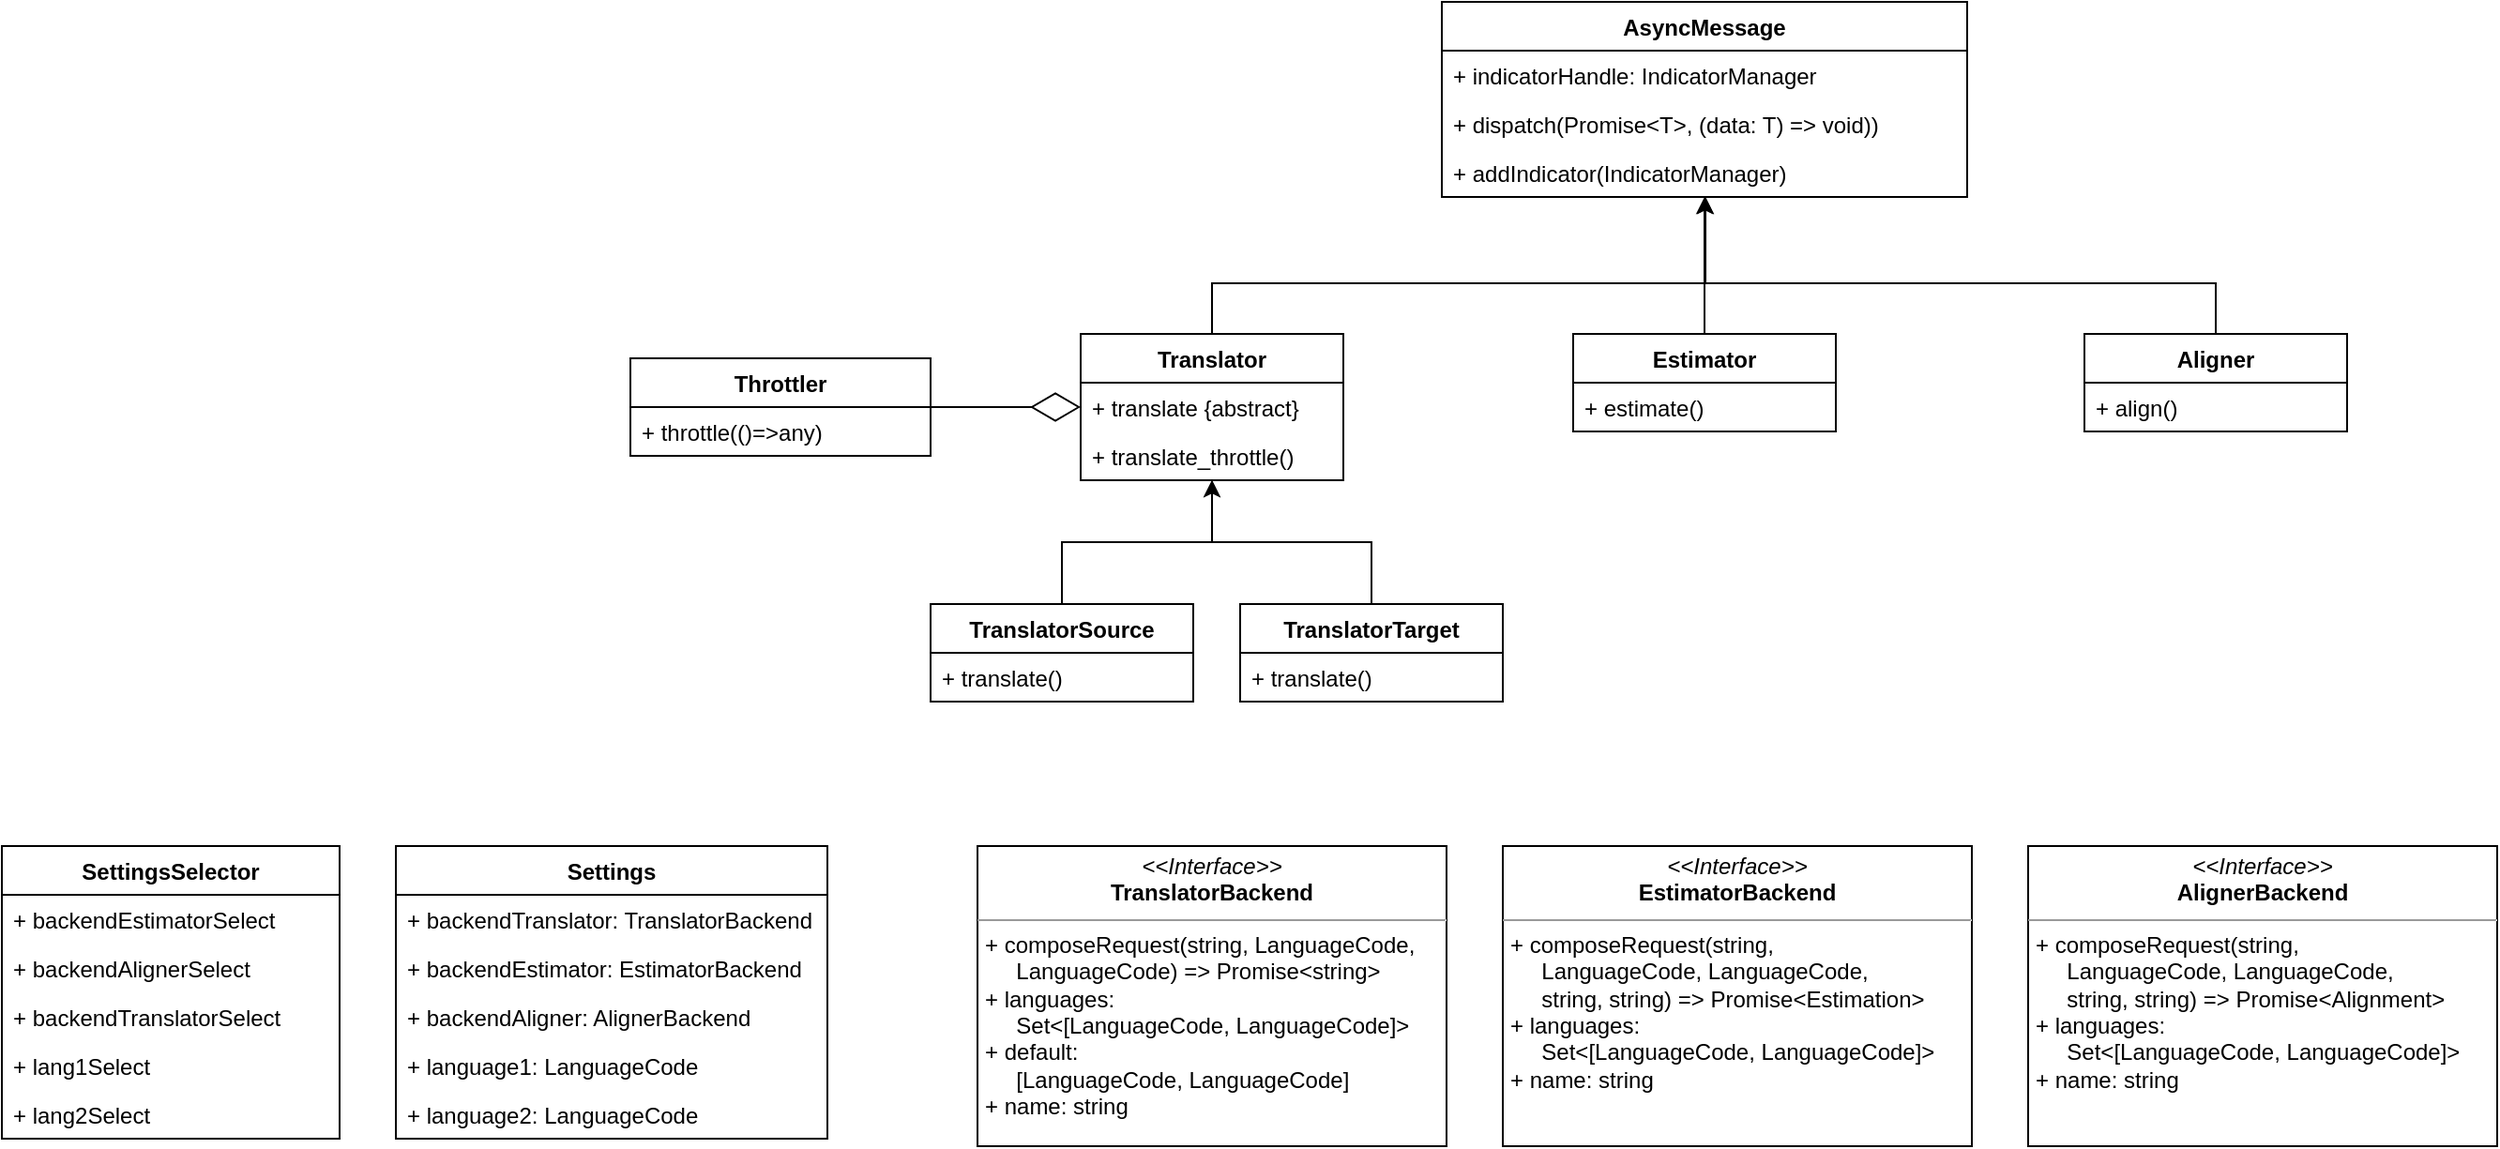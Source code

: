 <mxfile version="11.0.5"><diagram id="BZY8XGsUDht0dMiKtglb" name="Page-1"><mxGraphModel dx="1822" dy="956" grid="0" gridSize="10" guides="1" tooltips="1" connect="1" arrows="1" fold="1" page="0" pageScale="1" pageWidth="827" pageHeight="1169" math="0" shadow="0"><root><mxCell id="0"/><mxCell id="1" parent="0"/><mxCell id="A6VHRnplj_fA71H_J_nN-30" value="AsyncMessage" style="swimlane;fontStyle=1;childLayout=stackLayout;horizontal=1;startSize=26;fillColor=none;horizontalStack=0;resizeParent=1;resizeParentMax=0;resizeLast=0;collapsible=1;marginBottom=0;" vertex="1" parent="1"><mxGeometry x="507.5" y="190" width="280" height="104" as="geometry"/></mxCell><mxCell id="A6VHRnplj_fA71H_J_nN-34" value="+ indicatorHandle: IndicatorManager" style="text;strokeColor=none;fillColor=none;align=left;verticalAlign=top;spacingLeft=4;spacingRight=4;overflow=hidden;rotatable=0;points=[[0,0.5],[1,0.5]];portConstraint=eastwest;" vertex="1" parent="A6VHRnplj_fA71H_J_nN-30"><mxGeometry y="26" width="280" height="26" as="geometry"/></mxCell><mxCell id="A6VHRnplj_fA71H_J_nN-35" value="+ dispatch(Promise&lt;T&gt;, (data: T) =&gt; void))" style="text;strokeColor=none;fillColor=none;align=left;verticalAlign=top;spacingLeft=4;spacingRight=4;overflow=hidden;rotatable=0;points=[[0,0.5],[1,0.5]];portConstraint=eastwest;" vertex="1" parent="A6VHRnplj_fA71H_J_nN-30"><mxGeometry y="52" width="280" height="26" as="geometry"/></mxCell><mxCell id="A6VHRnplj_fA71H_J_nN-31" value="+ addIndicator(IndicatorManager)" style="text;strokeColor=none;fillColor=none;align=left;verticalAlign=top;spacingLeft=4;spacingRight=4;overflow=hidden;rotatable=0;points=[[0,0.5],[1,0.5]];portConstraint=eastwest;" vertex="1" parent="A6VHRnplj_fA71H_J_nN-30"><mxGeometry y="78" width="280" height="26" as="geometry"/></mxCell><mxCell id="A6VHRnplj_fA71H_J_nN-54" style="edgeStyle=orthogonalEdgeStyle;rounded=0;orthogonalLoop=1;jettySize=auto;html=1;" edge="1" parent="1" source="A6VHRnplj_fA71H_J_nN-40" target="A6VHRnplj_fA71H_J_nN-30"><mxGeometry relative="1" as="geometry"><Array as="points"><mxPoint x="920" y="340"/><mxPoint x="648" y="340"/></Array></mxGeometry></mxCell><mxCell id="A6VHRnplj_fA71H_J_nN-40" value="Aligner" style="swimlane;fontStyle=1;childLayout=stackLayout;horizontal=1;startSize=26;fillColor=none;horizontalStack=0;resizeParent=1;resizeParentMax=0;resizeLast=0;collapsible=1;marginBottom=0;" vertex="1" parent="1"><mxGeometry x="850" y="367" width="140" height="52" as="geometry"/></mxCell><mxCell id="A6VHRnplj_fA71H_J_nN-41" value="+ align()" style="text;strokeColor=none;fillColor=none;align=left;verticalAlign=top;spacingLeft=4;spacingRight=4;overflow=hidden;rotatable=0;points=[[0,0.5],[1,0.5]];portConstraint=eastwest;" vertex="1" parent="A6VHRnplj_fA71H_J_nN-40"><mxGeometry y="26" width="140" height="26" as="geometry"/></mxCell><mxCell id="A6VHRnplj_fA71H_J_nN-52" style="edgeStyle=orthogonalEdgeStyle;rounded=0;orthogonalLoop=1;jettySize=auto;html=1;" edge="1" parent="1" source="A6VHRnplj_fA71H_J_nN-45" target="A6VHRnplj_fA71H_J_nN-30"><mxGeometry relative="1" as="geometry"/></mxCell><mxCell id="A6VHRnplj_fA71H_J_nN-45" value="Estimator" style="swimlane;fontStyle=1;childLayout=stackLayout;horizontal=1;startSize=26;fillColor=none;horizontalStack=0;resizeParent=1;resizeParentMax=0;resizeLast=0;collapsible=1;marginBottom=0;" vertex="1" parent="1"><mxGeometry x="577.5" y="367" width="140" height="52" as="geometry"/></mxCell><mxCell id="A6VHRnplj_fA71H_J_nN-46" value="+ estimate()" style="text;strokeColor=none;fillColor=none;align=left;verticalAlign=top;spacingLeft=4;spacingRight=4;overflow=hidden;rotatable=0;points=[[0,0.5],[1,0.5]];portConstraint=eastwest;" vertex="1" parent="A6VHRnplj_fA71H_J_nN-45"><mxGeometry y="26" width="140" height="26" as="geometry"/></mxCell><mxCell id="A6VHRnplj_fA71H_J_nN-51" style="edgeStyle=orthogonalEdgeStyle;rounded=0;orthogonalLoop=1;jettySize=auto;html=1;" edge="1" parent="1" source="A6VHRnplj_fA71H_J_nN-47" target="A6VHRnplj_fA71H_J_nN-30"><mxGeometry relative="1" as="geometry"><Array as="points"><mxPoint x="385" y="340"/><mxPoint x="648" y="340"/></Array></mxGeometry></mxCell><mxCell id="A6VHRnplj_fA71H_J_nN-47" value="Translator" style="swimlane;fontStyle=1;childLayout=stackLayout;horizontal=1;startSize=26;fillColor=none;horizontalStack=0;resizeParent=1;resizeParentMax=0;resizeLast=0;collapsible=1;marginBottom=0;" vertex="1" parent="1"><mxGeometry x="315" y="367" width="140" height="78" as="geometry"/></mxCell><mxCell id="A6VHRnplj_fA71H_J_nN-49" value="+ translate {abstract}" style="text;strokeColor=none;fillColor=none;align=left;verticalAlign=top;spacingLeft=4;spacingRight=4;overflow=hidden;rotatable=0;points=[[0,0.5],[1,0.5]];portConstraint=eastwest;" vertex="1" parent="A6VHRnplj_fA71H_J_nN-47"><mxGeometry y="26" width="140" height="26" as="geometry"/></mxCell><mxCell id="A6VHRnplj_fA71H_J_nN-48" value="+ translate_throttle()" style="text;strokeColor=none;fillColor=none;align=left;verticalAlign=top;spacingLeft=4;spacingRight=4;overflow=hidden;rotatable=0;points=[[0,0.5],[1,0.5]];portConstraint=eastwest;" vertex="1" parent="A6VHRnplj_fA71H_J_nN-47"><mxGeometry y="52" width="140" height="26" as="geometry"/></mxCell><mxCell id="A6VHRnplj_fA71H_J_nN-55" value="SettingsSelector" style="swimlane;fontStyle=1;childLayout=stackLayout;horizontal=1;startSize=26;fillColor=none;horizontalStack=0;resizeParent=1;resizeParentMax=0;resizeLast=0;collapsible=1;marginBottom=0;" vertex="1" parent="1"><mxGeometry x="-260" y="640" width="180" height="156" as="geometry"/></mxCell><mxCell id="A6VHRnplj_fA71H_J_nN-64" value="+ backendEstimatorSelect" style="text;strokeColor=none;fillColor=none;align=left;verticalAlign=top;spacingLeft=4;spacingRight=4;overflow=hidden;rotatable=0;points=[[0,0.5],[1,0.5]];portConstraint=eastwest;" vertex="1" parent="A6VHRnplj_fA71H_J_nN-55"><mxGeometry y="26" width="180" height="26" as="geometry"/></mxCell><mxCell id="A6VHRnplj_fA71H_J_nN-63" value="+ backendAlignerSelect" style="text;strokeColor=none;fillColor=none;align=left;verticalAlign=top;spacingLeft=4;spacingRight=4;overflow=hidden;rotatable=0;points=[[0,0.5],[1,0.5]];portConstraint=eastwest;" vertex="1" parent="A6VHRnplj_fA71H_J_nN-55"><mxGeometry y="52" width="180" height="26" as="geometry"/></mxCell><mxCell id="A6VHRnplj_fA71H_J_nN-56" value="+ backendTranslatorSelect" style="text;strokeColor=none;fillColor=none;align=left;verticalAlign=top;spacingLeft=4;spacingRight=4;overflow=hidden;rotatable=0;points=[[0,0.5],[1,0.5]];portConstraint=eastwest;" vertex="1" parent="A6VHRnplj_fA71H_J_nN-55"><mxGeometry y="78" width="180" height="26" as="geometry"/></mxCell><mxCell id="A6VHRnplj_fA71H_J_nN-57" value="+ lang1Select" style="text;strokeColor=none;fillColor=none;align=left;verticalAlign=top;spacingLeft=4;spacingRight=4;overflow=hidden;rotatable=0;points=[[0,0.5],[1,0.5]];portConstraint=eastwest;" vertex="1" parent="A6VHRnplj_fA71H_J_nN-55"><mxGeometry y="104" width="180" height="26" as="geometry"/></mxCell><mxCell id="A6VHRnplj_fA71H_J_nN-58" value="+ lang2Select" style="text;strokeColor=none;fillColor=none;align=left;verticalAlign=top;spacingLeft=4;spacingRight=4;overflow=hidden;rotatable=0;points=[[0,0.5],[1,0.5]];portConstraint=eastwest;" vertex="1" parent="A6VHRnplj_fA71H_J_nN-55"><mxGeometry y="130" width="180" height="26" as="geometry"/></mxCell><mxCell id="A6VHRnplj_fA71H_J_nN-59" value="Throttler" style="swimlane;fontStyle=1;childLayout=stackLayout;horizontal=1;startSize=26;fillColor=none;horizontalStack=0;resizeParent=1;resizeParentMax=0;resizeLast=0;collapsible=1;marginBottom=0;" vertex="1" parent="1"><mxGeometry x="75" y="380" width="160" height="52" as="geometry"/></mxCell><mxCell id="A6VHRnplj_fA71H_J_nN-60" value="+ throttle(()=&gt;any)" style="text;strokeColor=none;fillColor=none;align=left;verticalAlign=top;spacingLeft=4;spacingRight=4;overflow=hidden;rotatable=0;points=[[0,0.5],[1,0.5]];portConstraint=eastwest;" vertex="1" parent="A6VHRnplj_fA71H_J_nN-59"><mxGeometry y="26" width="160" height="26" as="geometry"/></mxCell><mxCell id="A6VHRnplj_fA71H_J_nN-75" style="edgeStyle=orthogonalEdgeStyle;rounded=0;orthogonalLoop=1;jettySize=auto;html=1;" edge="1" parent="1" source="A6VHRnplj_fA71H_J_nN-65" target="A6VHRnplj_fA71H_J_nN-47"><mxGeometry relative="1" as="geometry"/></mxCell><mxCell id="A6VHRnplj_fA71H_J_nN-65" value="TranslatorSource" style="swimlane;fontStyle=1;childLayout=stackLayout;horizontal=1;startSize=26;fillColor=none;horizontalStack=0;resizeParent=1;resizeParentMax=0;resizeLast=0;collapsible=1;marginBottom=0;" vertex="1" parent="1"><mxGeometry x="235" y="511" width="140" height="52" as="geometry"/></mxCell><mxCell id="A6VHRnplj_fA71H_J_nN-66" value="+ translate()" style="text;strokeColor=none;fillColor=none;align=left;verticalAlign=top;spacingLeft=4;spacingRight=4;overflow=hidden;rotatable=0;points=[[0,0.5],[1,0.5]];portConstraint=eastwest;" vertex="1" parent="A6VHRnplj_fA71H_J_nN-65"><mxGeometry y="26" width="140" height="26" as="geometry"/></mxCell><mxCell id="A6VHRnplj_fA71H_J_nN-76" style="edgeStyle=orthogonalEdgeStyle;rounded=0;orthogonalLoop=1;jettySize=auto;html=1;" edge="1" parent="1" source="A6VHRnplj_fA71H_J_nN-73" target="A6VHRnplj_fA71H_J_nN-47"><mxGeometry relative="1" as="geometry"/></mxCell><mxCell id="A6VHRnplj_fA71H_J_nN-73" value="TranslatorTarget" style="swimlane;fontStyle=1;childLayout=stackLayout;horizontal=1;startSize=26;fillColor=none;horizontalStack=0;resizeParent=1;resizeParentMax=0;resizeLast=0;collapsible=1;marginBottom=0;" vertex="1" parent="1"><mxGeometry x="400" y="511" width="140" height="52" as="geometry"/></mxCell><mxCell id="A6VHRnplj_fA71H_J_nN-74" value="+ translate()" style="text;strokeColor=none;fillColor=none;align=left;verticalAlign=top;spacingLeft=4;spacingRight=4;overflow=hidden;rotatable=0;points=[[0,0.5],[1,0.5]];portConstraint=eastwest;" vertex="1" parent="A6VHRnplj_fA71H_J_nN-73"><mxGeometry y="26" width="140" height="26" as="geometry"/></mxCell><mxCell id="A6VHRnplj_fA71H_J_nN-77" value="&lt;p style=&quot;margin: 0px ; margin-top: 4px ; text-align: center&quot;&gt;&lt;i&gt;&amp;lt;&amp;lt;Interface&amp;gt;&amp;gt;&lt;/i&gt;&lt;br&gt;&lt;b&gt;TranslatorBackend&lt;/b&gt;&lt;/p&gt;&lt;hr size=&quot;1&quot;&gt;&lt;p style=&quot;margin: 0px ; margin-left: 4px&quot;&gt;+ composeRequest(string, LanguageCode,&lt;br&gt;&amp;nbsp; &amp;nbsp; &amp;nbsp;LanguageCode) =&amp;gt; Promise&amp;lt;string&amp;gt;&lt;/p&gt;&lt;p style=&quot;margin: 0px ; margin-left: 4px&quot;&gt;+ languages:&lt;br&gt;&amp;nbsp; &amp;nbsp; &amp;nbsp;Set&amp;lt;[LanguageCode, LanguageCode]&amp;gt;&lt;br&gt;+ default:&lt;br&gt;&amp;nbsp; &amp;nbsp; &amp;nbsp;[LanguageCode, LanguageCode]&lt;br&gt;+ name: string&lt;/p&gt;" style="verticalAlign=top;align=left;overflow=fill;fontSize=12;fontFamily=Helvetica;html=1;" vertex="1" parent="1"><mxGeometry x="260" y="640" width="250" height="160" as="geometry"/></mxCell><mxCell id="A6VHRnplj_fA71H_J_nN-78" value="&lt;p style=&quot;margin: 0px ; margin-top: 4px ; text-align: center&quot;&gt;&lt;i&gt;&amp;lt;&amp;lt;Interface&amp;gt;&amp;gt;&lt;/i&gt;&lt;br&gt;&lt;b&gt;EstimatorBackend&lt;/b&gt;&lt;/p&gt;&lt;hr size=&quot;1&quot;&gt;&lt;p style=&quot;margin: 0px ; margin-left: 4px&quot;&gt;+ composeRequest(string,&lt;br&gt;&amp;nbsp; &amp;nbsp; &amp;nbsp;LanguageCode, LanguageCode,&lt;br&gt;&amp;nbsp; &amp;nbsp; &amp;nbsp;string, string) =&amp;gt; Promise&amp;lt;Estimation&amp;gt;&lt;br&gt;&lt;/p&gt;&lt;p style=&quot;margin: 0px ; margin-left: 4px&quot;&gt;+ languages:&lt;br&gt;&amp;nbsp; &amp;nbsp; &amp;nbsp;Set&amp;lt;[LanguageCode, LanguageCode]&amp;gt;&lt;br&gt;+ name: string&lt;/p&gt;" style="verticalAlign=top;align=left;overflow=fill;fontSize=12;fontFamily=Helvetica;html=1;" vertex="1" parent="1"><mxGeometry x="540" y="640" width="250" height="160" as="geometry"/></mxCell><mxCell id="A6VHRnplj_fA71H_J_nN-80" value="&lt;p style=&quot;margin: 0px ; margin-top: 4px ; text-align: center&quot;&gt;&lt;i&gt;&amp;lt;&amp;lt;Interface&amp;gt;&amp;gt;&lt;/i&gt;&lt;br&gt;&lt;b&gt;AlignerBackend&lt;/b&gt;&lt;/p&gt;&lt;hr size=&quot;1&quot;&gt;&lt;p style=&quot;margin: 0px ; margin-left: 4px&quot;&gt;+ composeRequest(string,&lt;br&gt;&amp;nbsp; &amp;nbsp; &amp;nbsp;LanguageCode, LanguageCode,&lt;br&gt;&amp;nbsp; &amp;nbsp; &amp;nbsp;string, string) =&amp;gt; Promise&amp;lt;Alignment&amp;gt;&lt;/p&gt;&lt;p style=&quot;margin: 0px ; margin-left: 4px&quot;&gt;+ languages:&lt;br&gt;&amp;nbsp; &amp;nbsp; &amp;nbsp;Set&amp;lt;[LanguageCode, LanguageCode]&amp;gt;&lt;br&gt;+ name: string&lt;/p&gt;" style="verticalAlign=top;align=left;overflow=fill;fontSize=12;fontFamily=Helvetica;html=1;" vertex="1" parent="1"><mxGeometry x="820" y="640" width="250" height="160" as="geometry"/></mxCell><mxCell id="A6VHRnplj_fA71H_J_nN-81" value="Settings" style="swimlane;fontStyle=1;childLayout=stackLayout;horizontal=1;startSize=26;fillColor=none;horizontalStack=0;resizeParent=1;resizeParentMax=0;resizeLast=0;collapsible=1;marginBottom=0;" vertex="1" parent="1"><mxGeometry x="-50" y="640" width="230" height="156" as="geometry"/></mxCell><mxCell id="A6VHRnplj_fA71H_J_nN-82" value="+ backendTranslator: TranslatorBackend" style="text;strokeColor=none;fillColor=none;align=left;verticalAlign=top;spacingLeft=4;spacingRight=4;overflow=hidden;rotatable=0;points=[[0,0.5],[1,0.5]];portConstraint=eastwest;" vertex="1" parent="A6VHRnplj_fA71H_J_nN-81"><mxGeometry y="26" width="230" height="26" as="geometry"/></mxCell><mxCell id="A6VHRnplj_fA71H_J_nN-83" value="+ backendEstimator: EstimatorBackend" style="text;strokeColor=none;fillColor=none;align=left;verticalAlign=top;spacingLeft=4;spacingRight=4;overflow=hidden;rotatable=0;points=[[0,0.5],[1,0.5]];portConstraint=eastwest;" vertex="1" parent="A6VHRnplj_fA71H_J_nN-81"><mxGeometry y="52" width="230" height="26" as="geometry"/></mxCell><mxCell id="A6VHRnplj_fA71H_J_nN-84" value="+ backendAligner: AlignerBackend" style="text;strokeColor=none;fillColor=none;align=left;verticalAlign=top;spacingLeft=4;spacingRight=4;overflow=hidden;rotatable=0;points=[[0,0.5],[1,0.5]];portConstraint=eastwest;" vertex="1" parent="A6VHRnplj_fA71H_J_nN-81"><mxGeometry y="78" width="230" height="26" as="geometry"/></mxCell><mxCell id="A6VHRnplj_fA71H_J_nN-85" value="+ language1: LanguageCode" style="text;strokeColor=none;fillColor=none;align=left;verticalAlign=top;spacingLeft=4;spacingRight=4;overflow=hidden;rotatable=0;points=[[0,0.5],[1,0.5]];portConstraint=eastwest;" vertex="1" parent="A6VHRnplj_fA71H_J_nN-81"><mxGeometry y="104" width="230" height="26" as="geometry"/></mxCell><mxCell id="A6VHRnplj_fA71H_J_nN-86" value="+ language2: LanguageCode" style="text;strokeColor=none;fillColor=none;align=left;verticalAlign=top;spacingLeft=4;spacingRight=4;overflow=hidden;rotatable=0;points=[[0,0.5],[1,0.5]];portConstraint=eastwest;" vertex="1" parent="A6VHRnplj_fA71H_J_nN-81"><mxGeometry y="130" width="230" height="26" as="geometry"/></mxCell><mxCell id="A6VHRnplj_fA71H_J_nN-87" value="" style="endArrow=diamondThin;endFill=0;endSize=24;html=1;" edge="1" parent="1" source="A6VHRnplj_fA71H_J_nN-59" target="A6VHRnplj_fA71H_J_nN-47"><mxGeometry width="160" relative="1" as="geometry"><mxPoint x="135" y="432" as="sourcePoint"/><mxPoint x="295" y="432" as="targetPoint"/></mxGeometry></mxCell></root></mxGraphModel></diagram></mxfile>